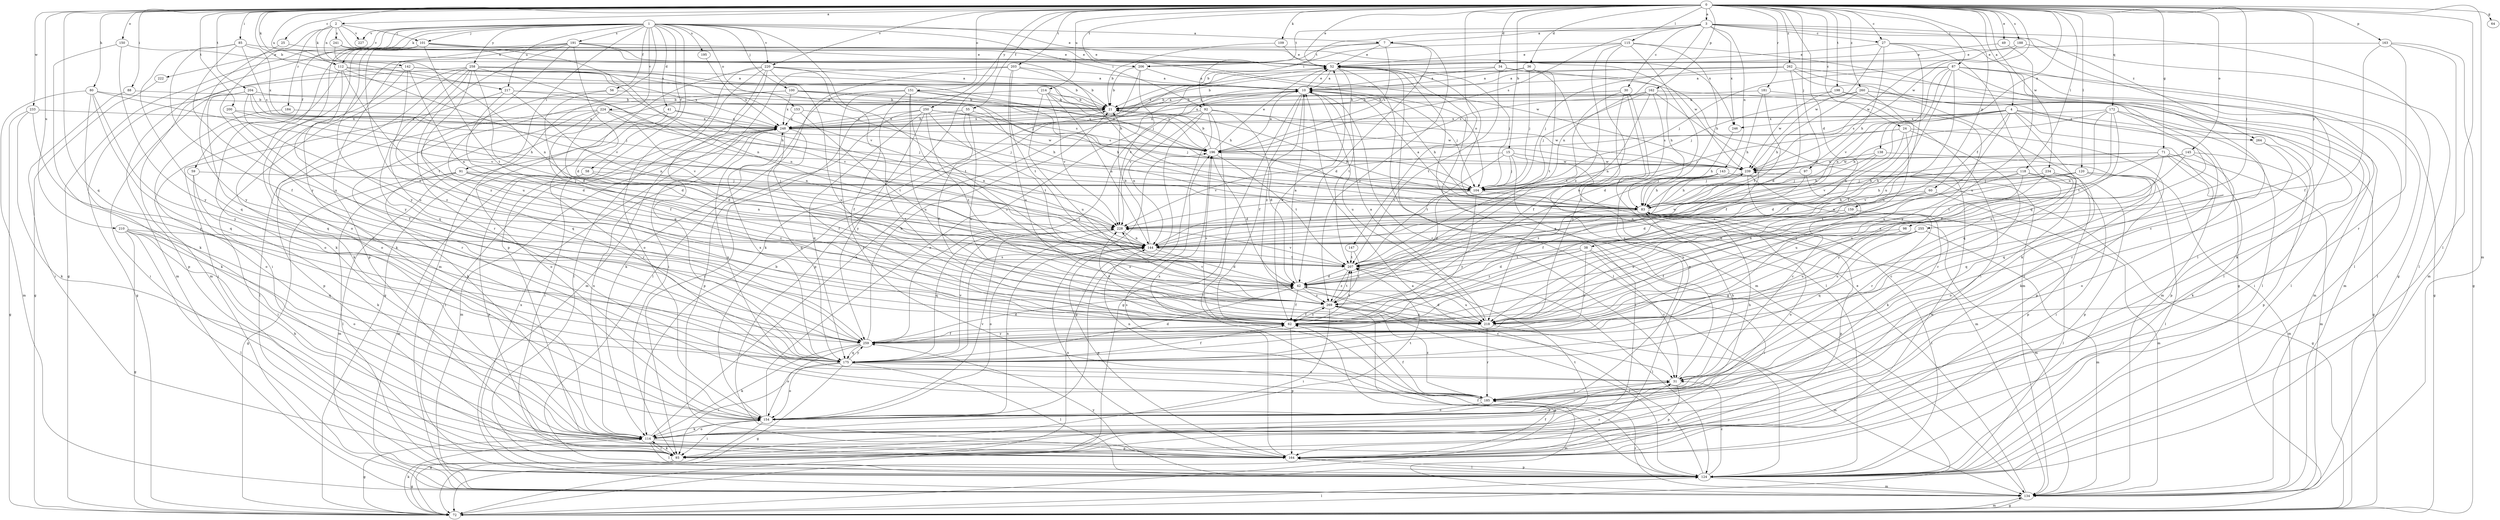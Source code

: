 strict digraph  {
0;
1;
2;
3;
4;
7;
10;
15;
21;
24;
25;
27;
30;
31;
34;
36;
38;
41;
42;
49;
52;
55;
56;
58;
59;
60;
62;
64;
71;
72;
80;
83;
85;
87;
88;
91;
92;
93;
97;
98;
100;
101;
104;
109;
112;
114;
115;
118;
120;
124;
134;
138;
142;
143;
144;
145;
147;
150;
151;
153;
154;
159;
162;
163;
164;
172;
175;
181;
184;
185;
188;
191;
195;
196;
198;
200;
203;
204;
206;
207;
210;
214;
217;
218;
220;
222;
224;
227;
228;
233;
234;
239;
241;
246;
248;
250;
255;
258;
259;
260;
262;
264;
269;
0 -> 2  [label=a];
0 -> 3  [label=a];
0 -> 4  [label=a];
0 -> 15  [label=b];
0 -> 21  [label=b];
0 -> 24  [label=c];
0 -> 25  [label=c];
0 -> 27  [label=c];
0 -> 34  [label=d];
0 -> 36  [label=d];
0 -> 38  [label=d];
0 -> 49  [label=e];
0 -> 52  [label=e];
0 -> 55  [label=f];
0 -> 64  [label=g];
0 -> 71  [label=g];
0 -> 80  [label=h];
0 -> 85  [label=i];
0 -> 87  [label=i];
0 -> 88  [label=i];
0 -> 97  [label=j];
0 -> 98  [label=j];
0 -> 109  [label=k];
0 -> 112  [label=k];
0 -> 115  [label=l];
0 -> 118  [label=l];
0 -> 120  [label=l];
0 -> 124  [label=l];
0 -> 134  [label=m];
0 -> 138  [label=n];
0 -> 145  [label=o];
0 -> 147  [label=o];
0 -> 150  [label=o];
0 -> 151  [label=o];
0 -> 159  [label=p];
0 -> 162  [label=p];
0 -> 163  [label=p];
0 -> 172  [label=q];
0 -> 175  [label=q];
0 -> 181  [label=r];
0 -> 188  [label=s];
0 -> 198  [label=t];
0 -> 200  [label=t];
0 -> 203  [label=t];
0 -> 204  [label=t];
0 -> 206  [label=t];
0 -> 210  [label=u];
0 -> 214  [label=u];
0 -> 217  [label=u];
0 -> 220  [label=v];
0 -> 233  [label=w];
0 -> 234  [label=w];
0 -> 239  [label=w];
0 -> 250  [label=y];
0 -> 255  [label=y];
0 -> 260  [label=z];
0 -> 262  [label=z];
1 -> 7  [label=a];
1 -> 41  [label=d];
1 -> 52  [label=e];
1 -> 56  [label=f];
1 -> 58  [label=f];
1 -> 59  [label=f];
1 -> 72  [label=g];
1 -> 91  [label=i];
1 -> 92  [label=i];
1 -> 100  [label=j];
1 -> 101  [label=j];
1 -> 112  [label=k];
1 -> 134  [label=m];
1 -> 153  [label=o];
1 -> 154  [label=o];
1 -> 164  [label=p];
1 -> 191  [label=s];
1 -> 195  [label=s];
1 -> 217  [label=u];
1 -> 218  [label=u];
1 -> 220  [label=v];
1 -> 222  [label=v];
1 -> 224  [label=v];
1 -> 227  [label=v];
1 -> 258  [label=y];
2 -> 101  [label=j];
2 -> 112  [label=k];
2 -> 142  [label=n];
2 -> 184  [label=r];
2 -> 227  [label=v];
2 -> 241  [label=x];
2 -> 246  [label=x];
2 -> 259  [label=y];
3 -> 7  [label=a];
3 -> 27  [label=c];
3 -> 30  [label=c];
3 -> 72  [label=g];
3 -> 92  [label=i];
3 -> 124  [label=l];
3 -> 143  [label=n];
3 -> 144  [label=n];
3 -> 196  [label=s];
3 -> 206  [label=t];
3 -> 246  [label=x];
3 -> 264  [label=z];
4 -> 60  [label=f];
4 -> 93  [label=i];
4 -> 144  [label=n];
4 -> 175  [label=q];
4 -> 185  [label=r];
4 -> 196  [label=s];
4 -> 218  [label=u];
4 -> 246  [label=x];
4 -> 248  [label=x];
4 -> 264  [label=z];
7 -> 42  [label=d];
7 -> 52  [label=e];
7 -> 114  [label=k];
7 -> 196  [label=s];
7 -> 206  [label=t];
7 -> 269  [label=z];
10 -> 21  [label=b];
10 -> 31  [label=c];
10 -> 52  [label=e];
10 -> 62  [label=f];
10 -> 72  [label=g];
10 -> 83  [label=h];
10 -> 104  [label=j];
10 -> 218  [label=u];
10 -> 228  [label=v];
10 -> 259  [label=y];
10 -> 269  [label=z];
15 -> 93  [label=i];
15 -> 104  [label=j];
15 -> 134  [label=m];
15 -> 207  [label=t];
15 -> 228  [label=v];
15 -> 239  [label=w];
21 -> 10  [label=a];
21 -> 239  [label=w];
21 -> 248  [label=x];
24 -> 42  [label=d];
24 -> 104  [label=j];
24 -> 164  [label=p];
24 -> 185  [label=r];
24 -> 196  [label=s];
24 -> 259  [label=y];
25 -> 52  [label=e];
25 -> 259  [label=y];
27 -> 52  [label=e];
27 -> 83  [label=h];
27 -> 124  [label=l];
27 -> 175  [label=q];
27 -> 218  [label=u];
27 -> 239  [label=w];
30 -> 21  [label=b];
30 -> 62  [label=f];
30 -> 124  [label=l];
30 -> 207  [label=t];
30 -> 248  [label=x];
30 -> 259  [label=y];
31 -> 52  [label=e];
31 -> 83  [label=h];
31 -> 164  [label=p];
31 -> 185  [label=r];
31 -> 248  [label=x];
34 -> 10  [label=a];
34 -> 134  [label=m];
34 -> 164  [label=p];
34 -> 207  [label=t];
34 -> 248  [label=x];
36 -> 10  [label=a];
36 -> 83  [label=h];
36 -> 104  [label=j];
36 -> 207  [label=t];
36 -> 248  [label=x];
38 -> 31  [label=c];
38 -> 42  [label=d];
38 -> 93  [label=i];
38 -> 207  [label=t];
38 -> 259  [label=y];
38 -> 269  [label=z];
41 -> 144  [label=n];
41 -> 154  [label=o];
41 -> 185  [label=r];
41 -> 248  [label=x];
42 -> 10  [label=a];
42 -> 31  [label=c];
42 -> 62  [label=f];
42 -> 218  [label=u];
42 -> 269  [label=z];
49 -> 52  [label=e];
49 -> 218  [label=u];
52 -> 10  [label=a];
52 -> 72  [label=g];
52 -> 104  [label=j];
52 -> 124  [label=l];
52 -> 134  [label=m];
52 -> 207  [label=t];
55 -> 62  [label=f];
55 -> 104  [label=j];
55 -> 218  [label=u];
55 -> 248  [label=x];
56 -> 21  [label=b];
56 -> 42  [label=d];
56 -> 175  [label=q];
58 -> 104  [label=j];
58 -> 134  [label=m];
58 -> 164  [label=p];
58 -> 207  [label=t];
59 -> 93  [label=i];
59 -> 104  [label=j];
59 -> 114  [label=k];
60 -> 83  [label=h];
60 -> 134  [label=m];
60 -> 144  [label=n];
60 -> 218  [label=u];
62 -> 52  [label=e];
62 -> 164  [label=p];
62 -> 196  [label=s];
62 -> 207  [label=t];
62 -> 228  [label=v];
62 -> 259  [label=y];
62 -> 269  [label=z];
71 -> 83  [label=h];
71 -> 114  [label=k];
71 -> 134  [label=m];
71 -> 175  [label=q];
71 -> 207  [label=t];
71 -> 218  [label=u];
71 -> 239  [label=w];
72 -> 62  [label=f];
72 -> 114  [label=k];
72 -> 124  [label=l];
72 -> 134  [label=m];
80 -> 21  [label=b];
80 -> 114  [label=k];
80 -> 134  [label=m];
80 -> 175  [label=q];
80 -> 228  [label=v];
80 -> 259  [label=y];
83 -> 10  [label=a];
83 -> 21  [label=b];
83 -> 124  [label=l];
83 -> 134  [label=m];
83 -> 154  [label=o];
83 -> 164  [label=p];
83 -> 228  [label=v];
85 -> 52  [label=e];
85 -> 62  [label=f];
85 -> 175  [label=q];
85 -> 196  [label=s];
85 -> 218  [label=u];
85 -> 248  [label=x];
87 -> 10  [label=a];
87 -> 31  [label=c];
87 -> 62  [label=f];
87 -> 72  [label=g];
87 -> 104  [label=j];
87 -> 114  [label=k];
87 -> 124  [label=l];
87 -> 144  [label=n];
87 -> 218  [label=u];
87 -> 228  [label=v];
88 -> 21  [label=b];
88 -> 93  [label=i];
91 -> 72  [label=g];
91 -> 104  [label=j];
91 -> 124  [label=l];
91 -> 134  [label=m];
91 -> 144  [label=n];
91 -> 269  [label=z];
92 -> 42  [label=d];
92 -> 72  [label=g];
92 -> 124  [label=l];
92 -> 144  [label=n];
92 -> 154  [label=o];
92 -> 239  [label=w];
92 -> 248  [label=x];
93 -> 31  [label=c];
93 -> 72  [label=g];
93 -> 114  [label=k];
93 -> 207  [label=t];
97 -> 31  [label=c];
97 -> 42  [label=d];
97 -> 104  [label=j];
98 -> 144  [label=n];
98 -> 218  [label=u];
100 -> 21  [label=b];
100 -> 62  [label=f];
100 -> 83  [label=h];
100 -> 185  [label=r];
100 -> 196  [label=s];
100 -> 248  [label=x];
101 -> 52  [label=e];
101 -> 114  [label=k];
101 -> 134  [label=m];
101 -> 144  [label=n];
101 -> 207  [label=t];
101 -> 239  [label=w];
101 -> 259  [label=y];
101 -> 269  [label=z];
104 -> 42  [label=d];
104 -> 83  [label=h];
104 -> 259  [label=y];
109 -> 21  [label=b];
109 -> 52  [label=e];
112 -> 10  [label=a];
112 -> 21  [label=b];
112 -> 154  [label=o];
112 -> 207  [label=t];
112 -> 228  [label=v];
112 -> 259  [label=y];
114 -> 31  [label=c];
114 -> 52  [label=e];
114 -> 72  [label=g];
114 -> 93  [label=i];
114 -> 124  [label=l];
114 -> 154  [label=o];
114 -> 164  [label=p];
114 -> 248  [label=x];
115 -> 21  [label=b];
115 -> 52  [label=e];
115 -> 72  [label=g];
115 -> 83  [label=h];
115 -> 154  [label=o];
115 -> 218  [label=u];
115 -> 269  [label=z];
118 -> 83  [label=h];
118 -> 93  [label=i];
118 -> 104  [label=j];
118 -> 164  [label=p];
118 -> 207  [label=t];
118 -> 218  [label=u];
120 -> 104  [label=j];
120 -> 124  [label=l];
120 -> 134  [label=m];
120 -> 144  [label=n];
120 -> 175  [label=q];
120 -> 228  [label=v];
124 -> 10  [label=a];
124 -> 31  [label=c];
124 -> 62  [label=f];
124 -> 134  [label=m];
124 -> 164  [label=p];
124 -> 248  [label=x];
124 -> 259  [label=y];
134 -> 52  [label=e];
134 -> 72  [label=g];
134 -> 185  [label=r];
138 -> 83  [label=h];
138 -> 185  [label=r];
138 -> 228  [label=v];
138 -> 239  [label=w];
142 -> 10  [label=a];
142 -> 83  [label=h];
142 -> 104  [label=j];
142 -> 144  [label=n];
142 -> 154  [label=o];
142 -> 164  [label=p];
142 -> 218  [label=u];
142 -> 248  [label=x];
143 -> 62  [label=f];
143 -> 72  [label=g];
143 -> 83  [label=h];
143 -> 104  [label=j];
143 -> 228  [label=v];
143 -> 269  [label=z];
144 -> 21  [label=b];
144 -> 42  [label=d];
144 -> 164  [label=p];
144 -> 207  [label=t];
144 -> 239  [label=w];
145 -> 83  [label=h];
145 -> 154  [label=o];
145 -> 164  [label=p];
145 -> 239  [label=w];
145 -> 269  [label=z];
147 -> 207  [label=t];
147 -> 269  [label=z];
150 -> 52  [label=e];
150 -> 114  [label=k];
150 -> 259  [label=y];
151 -> 21  [label=b];
151 -> 62  [label=f];
151 -> 83  [label=h];
151 -> 114  [label=k];
151 -> 185  [label=r];
151 -> 196  [label=s];
151 -> 218  [label=u];
151 -> 269  [label=z];
153 -> 104  [label=j];
153 -> 207  [label=t];
153 -> 248  [label=x];
154 -> 21  [label=b];
154 -> 52  [label=e];
154 -> 72  [label=g];
154 -> 93  [label=i];
154 -> 114  [label=k];
154 -> 144  [label=n];
154 -> 207  [label=t];
154 -> 228  [label=v];
159 -> 124  [label=l];
159 -> 218  [label=u];
159 -> 228  [label=v];
162 -> 21  [label=b];
162 -> 42  [label=d];
162 -> 62  [label=f];
162 -> 93  [label=i];
162 -> 104  [label=j];
162 -> 144  [label=n];
162 -> 196  [label=s];
163 -> 52  [label=e];
163 -> 62  [label=f];
163 -> 72  [label=g];
163 -> 134  [label=m];
163 -> 185  [label=r];
164 -> 124  [label=l];
164 -> 144  [label=n];
164 -> 196  [label=s];
164 -> 239  [label=w];
172 -> 62  [label=f];
172 -> 72  [label=g];
172 -> 83  [label=h];
172 -> 144  [label=n];
172 -> 207  [label=t];
172 -> 218  [label=u];
172 -> 248  [label=x];
175 -> 31  [label=c];
175 -> 42  [label=d];
175 -> 62  [label=f];
175 -> 72  [label=g];
175 -> 93  [label=i];
175 -> 124  [label=l];
175 -> 154  [label=o];
175 -> 196  [label=s];
175 -> 228  [label=v];
175 -> 248  [label=x];
175 -> 259  [label=y];
181 -> 21  [label=b];
181 -> 83  [label=h];
181 -> 134  [label=m];
181 -> 207  [label=t];
184 -> 154  [label=o];
184 -> 248  [label=x];
185 -> 62  [label=f];
185 -> 83  [label=h];
185 -> 134  [label=m];
185 -> 144  [label=n];
185 -> 154  [label=o];
185 -> 196  [label=s];
185 -> 269  [label=z];
188 -> 52  [label=e];
188 -> 124  [label=l];
188 -> 239  [label=w];
191 -> 42  [label=d];
191 -> 52  [label=e];
191 -> 83  [label=h];
191 -> 104  [label=j];
191 -> 114  [label=k];
191 -> 134  [label=m];
191 -> 164  [label=p];
191 -> 185  [label=r];
191 -> 218  [label=u];
195 -> 228  [label=v];
196 -> 10  [label=a];
196 -> 21  [label=b];
196 -> 42  [label=d];
196 -> 52  [label=e];
196 -> 207  [label=t];
196 -> 239  [label=w];
198 -> 21  [label=b];
198 -> 124  [label=l];
198 -> 239  [label=w];
198 -> 259  [label=y];
200 -> 62  [label=f];
200 -> 228  [label=v];
200 -> 248  [label=x];
203 -> 10  [label=a];
203 -> 21  [label=b];
203 -> 93  [label=i];
203 -> 124  [label=l];
203 -> 207  [label=t];
203 -> 218  [label=u];
204 -> 21  [label=b];
204 -> 83  [label=h];
204 -> 93  [label=i];
204 -> 104  [label=j];
204 -> 175  [label=q];
204 -> 269  [label=z];
206 -> 10  [label=a];
206 -> 21  [label=b];
206 -> 164  [label=p];
206 -> 228  [label=v];
207 -> 42  [label=d];
207 -> 124  [label=l];
207 -> 228  [label=v];
207 -> 269  [label=z];
210 -> 72  [label=g];
210 -> 114  [label=k];
210 -> 124  [label=l];
210 -> 144  [label=n];
210 -> 154  [label=o];
210 -> 175  [label=q];
214 -> 21  [label=b];
214 -> 93  [label=i];
214 -> 144  [label=n];
214 -> 196  [label=s];
214 -> 218  [label=u];
214 -> 228  [label=v];
217 -> 21  [label=b];
217 -> 42  [label=d];
217 -> 93  [label=i];
217 -> 144  [label=n];
217 -> 228  [label=v];
218 -> 10  [label=a];
218 -> 42  [label=d];
218 -> 134  [label=m];
218 -> 185  [label=r];
220 -> 10  [label=a];
220 -> 72  [label=g];
220 -> 83  [label=h];
220 -> 124  [label=l];
220 -> 134  [label=m];
220 -> 154  [label=o];
220 -> 175  [label=q];
220 -> 207  [label=t];
220 -> 218  [label=u];
222 -> 72  [label=g];
224 -> 42  [label=d];
224 -> 104  [label=j];
224 -> 114  [label=k];
224 -> 124  [label=l];
224 -> 144  [label=n];
224 -> 164  [label=p];
224 -> 248  [label=x];
228 -> 144  [label=n];
228 -> 154  [label=o];
228 -> 175  [label=q];
233 -> 72  [label=g];
233 -> 114  [label=k];
233 -> 248  [label=x];
233 -> 259  [label=y];
234 -> 31  [label=c];
234 -> 104  [label=j];
234 -> 154  [label=o];
234 -> 164  [label=p];
234 -> 259  [label=y];
239 -> 83  [label=h];
239 -> 104  [label=j];
239 -> 114  [label=k];
239 -> 185  [label=r];
241 -> 52  [label=e];
241 -> 144  [label=n];
241 -> 239  [label=w];
246 -> 83  [label=h];
248 -> 21  [label=b];
248 -> 62  [label=f];
248 -> 93  [label=i];
248 -> 124  [label=l];
248 -> 134  [label=m];
248 -> 175  [label=q];
248 -> 196  [label=s];
250 -> 164  [label=p];
250 -> 175  [label=q];
250 -> 196  [label=s];
250 -> 207  [label=t];
250 -> 239  [label=w];
250 -> 248  [label=x];
250 -> 259  [label=y];
250 -> 269  [label=z];
255 -> 62  [label=f];
255 -> 134  [label=m];
255 -> 144  [label=n];
255 -> 175  [label=q];
255 -> 218  [label=u];
258 -> 10  [label=a];
258 -> 42  [label=d];
258 -> 62  [label=f];
258 -> 72  [label=g];
258 -> 93  [label=i];
258 -> 104  [label=j];
258 -> 114  [label=k];
258 -> 144  [label=n];
258 -> 175  [label=q];
258 -> 248  [label=x];
258 -> 269  [label=z];
259 -> 21  [label=b];
259 -> 42  [label=d];
259 -> 62  [label=f];
259 -> 114  [label=k];
259 -> 154  [label=o];
259 -> 175  [label=q];
260 -> 21  [label=b];
260 -> 62  [label=f];
260 -> 83  [label=h];
260 -> 104  [label=j];
260 -> 124  [label=l];
260 -> 134  [label=m];
262 -> 10  [label=a];
262 -> 21  [label=b];
262 -> 42  [label=d];
262 -> 104  [label=j];
262 -> 114  [label=k];
262 -> 124  [label=l];
262 -> 134  [label=m];
264 -> 114  [label=k];
264 -> 164  [label=p];
269 -> 62  [label=f];
269 -> 72  [label=g];
269 -> 93  [label=i];
269 -> 124  [label=l];
269 -> 207  [label=t];
269 -> 218  [label=u];
269 -> 228  [label=v];
}
